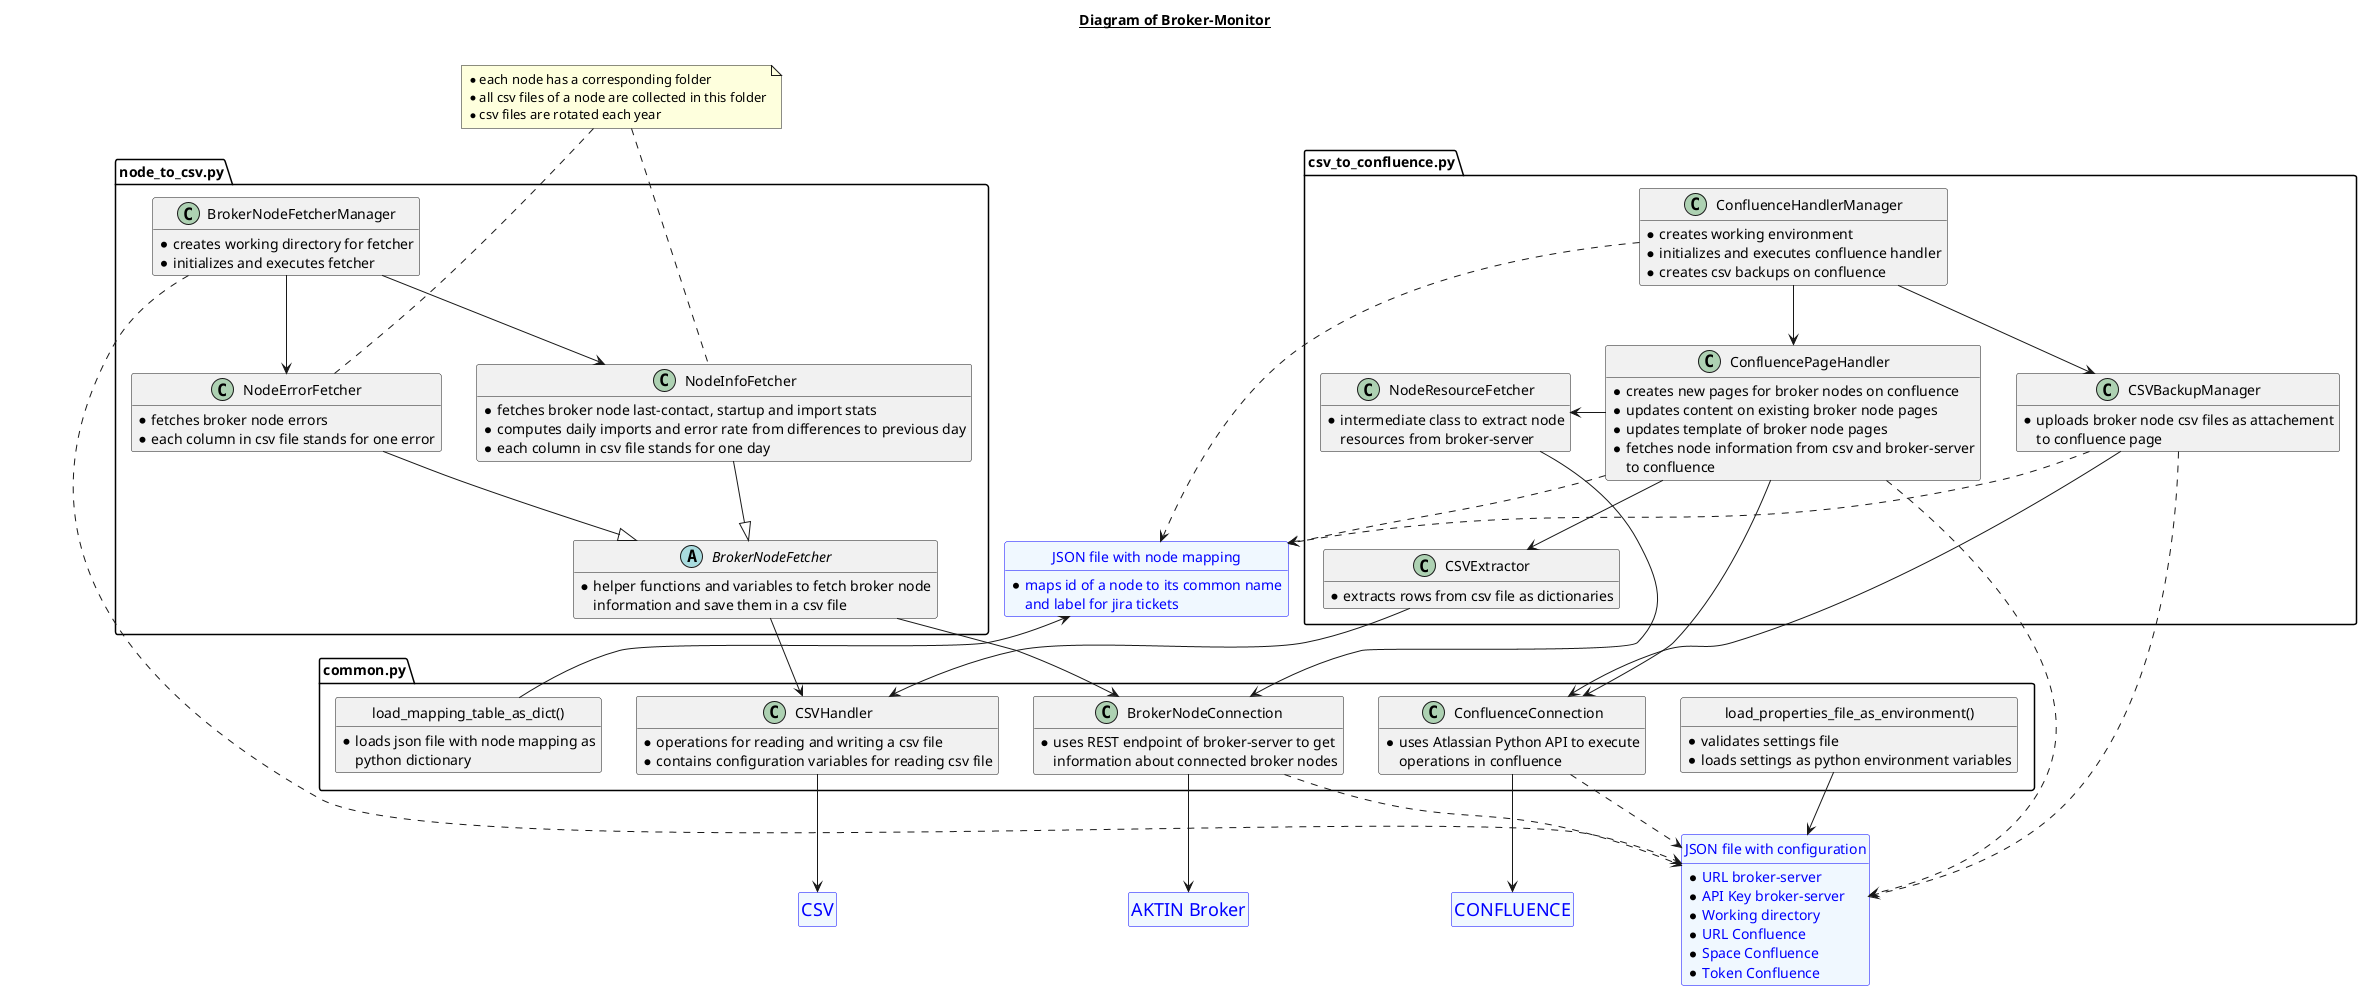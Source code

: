 @startuml
hide methods

title __Diagram of Broker-Monitor__\n

entity "<size:18>AKTIN Broker</size>" as broker
entity broker #aliceblue;line:blue;text:blue
hide broker members
hide broker circle

entity "<size:18>CSV</size>" as csv
entity csv #aliceblue;line:blue;text:blue
hide csv members
hide csv circle

entity "<size:18>CONFLUENCE</size>" as confluence
entity confluence #aliceblue;line:blue;text:blue
hide confluence members
hide confluence circle

entity "JSON file with configuration" as settings {
* URL broker-server
* API Key broker-server
* Working directory
* URL Confluence
* Space Confluence
* Token Confluence
}
entity settings #aliceblue;line:blue;text:blue
hide settings circle

entity "JSON file with node mapping" as mapping {
* maps id of a node to its common name
and label for jira tickets
}
entity mapping #aliceblue;line:blue;text:blue
hide mapping circle

package "node_to_csv.py" as node_to_csv <<Package>> {
class BrokerNodeFetcherManager {
* creates working directory for fetcher
* initializes and executes fetcher
}

abstract class BrokerNodeFetcher {
* helper functions and variables to fetch broker node
information and save them in a csv file
}

class NodeErrorFetcher {
* fetches broker node errors
* each column in csv file stands for one error
}

class NodeInfoFetcher {
* fetches broker node last-contact, startup and import stats
* computes daily imports and error rate from differences to previous day
* each column in csv file stands for one day
}
}

package "common.py" as common <<Package>> {
class "load_properties_file_as_environment()" as read_properties {
* validates settings file
* loads settings as python environment variables
}
hide read_properties circle

class "load_mapping_table_as_dict()" as load_mapping {
* loads json file with node mapping as
python dictionary
}
hide load_mapping circle

class BrokerNodeConnection {
* uses REST endpoint of broker-server to get
information about connected broker nodes
}

class ConfluenceConnection {
* uses Atlassian Python API to execute
operations in confluence
}

class CSVHandler {
* operations for reading and writing a csv file
* contains configuration variables for reading csv file
}
}

package "csv_to_confluence.py" as csv_to_confluence {
class CSVExtractor {
* extracts rows from csv file as dictionaries
}

class CSVBackupManager {
* uploads broker node csv files as attachement
to confluence page
}

class NodeResourceFetcher {
* intermediate class to extract node
resources from broker-server
}

class ConfluencePageHandler {
* creates new pages for broker nodes on confluence
* updates content on existing broker node pages
* updates template of broker node pages
* fetches node information from csv and broker-server
to confluence
}

class ConfluenceHandlerManager {
* creates working environment
* initializes and executes confluence handler
* creates csv backups on confluence
}
}

note "* each node has a corresponding folder\n* all csv files of a node are collected in this folder\n* csv files are rotated each year" as N1
NodeErrorFetcher .u.. N1
NodeInfoFetcher .u.. N1

BrokerNodeFetcherManager ..> settings
BrokerNodeFetcherManager --> NodeInfoFetcher
BrokerNodeFetcherManager --> NodeErrorFetcher
NodeInfoFetcher --|> BrokerNodeFetcher
NodeErrorFetcher --|> BrokerNodeFetcher
BrokerNodeFetcher --> CSVHandler
BrokerNodeFetcher --> BrokerNodeConnection

load_mapping -u-> mapping
ConfluenceHandlerManager --> CSVBackupManager
ConfluenceHandlerManager --> ConfluencePageHandler
ConfluenceHandlerManager ..> mapping
CSVBackupManager ..> mapping
CSVBackupManager --> ConfluenceConnection
CSVBackupManager ..> settings
ConfluencePageHandler ..> mapping
ConfluencePageHandler ---> ConfluenceConnection
ConfluencePageHandler ..> settings
ConfluencePageHandler -> NodeResourceFetcher
NodeResourceFetcher --> BrokerNodeConnection
ConfluencePageHandler --> CSVExtractor
CSVExtractor --> CSVHandler

read_properties --> settings
CSVHandler --> csv
BrokerNodeConnection --> broker
BrokerNodeConnection ..> settings
ConfluenceConnection --> confluence
ConfluenceConnection ..> settings

@enduml

